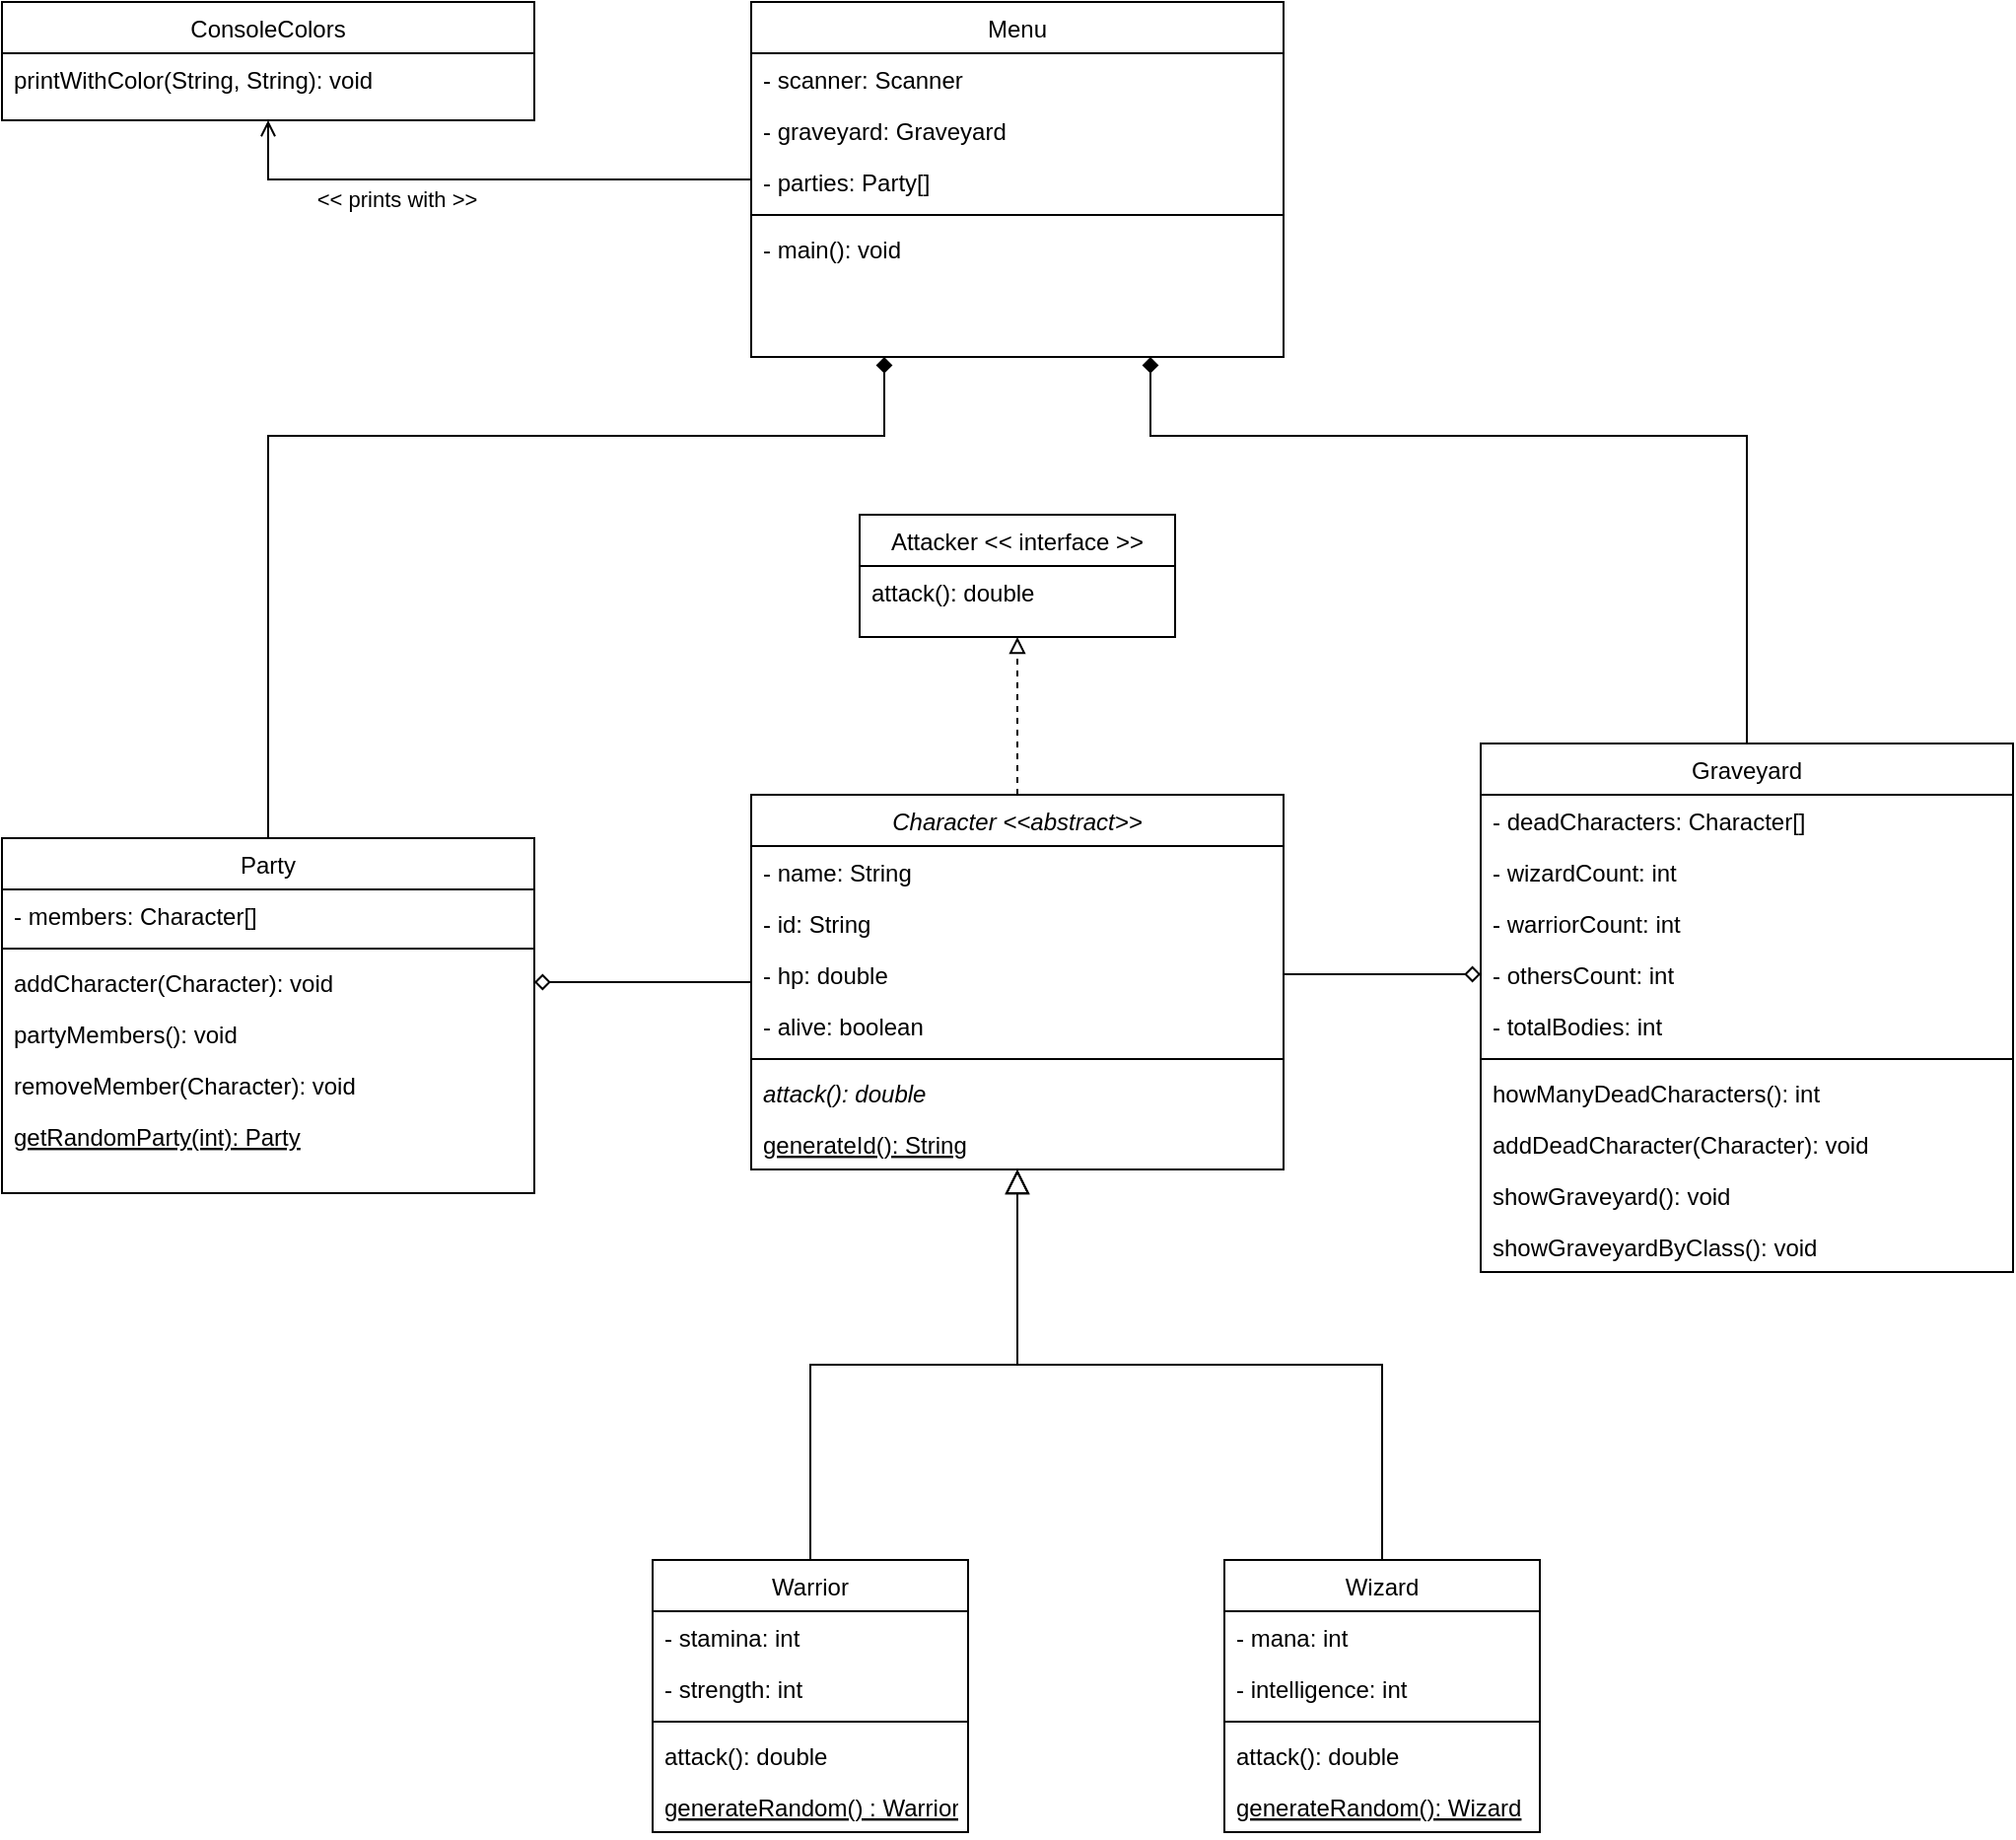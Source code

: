 <mxfile version="20.1.1" type="device"><diagram id="C5RBs43oDa-KdzZeNtuy" name="Page-1"><mxGraphModel dx="2626" dy="2296" grid="1" gridSize="10" guides="1" tooltips="1" connect="1" arrows="1" fold="1" page="1" pageScale="1" pageWidth="827" pageHeight="1169" math="0" shadow="0"><root><mxCell id="WIyWlLk6GJQsqaUBKTNV-0"/><mxCell id="WIyWlLk6GJQsqaUBKTNV-1" parent="WIyWlLk6GJQsqaUBKTNV-0"/><mxCell id="XAnyoY7ImNPg03UlOOOA-19" style="edgeStyle=orthogonalEdgeStyle;rounded=0;orthogonalLoop=1;jettySize=auto;html=1;entryX=0;entryY=0.5;entryDx=0;entryDy=0;endArrow=diamond;endFill=0;exitX=1;exitY=0.5;exitDx=0;exitDy=0;" edge="1" parent="WIyWlLk6GJQsqaUBKTNV-1" source="XAnyoY7ImNPg03UlOOOA-1" target="XAnyoY7ImNPg03UlOOOA-17"><mxGeometry relative="1" as="geometry"><mxPoint x="377" y="195" as="sourcePoint"/><mxPoint x="812" y="90" as="targetPoint"/></mxGeometry></mxCell><mxCell id="XAnyoY7ImNPg03UlOOOA-34" style="edgeStyle=orthogonalEdgeStyle;rounded=0;orthogonalLoop=1;jettySize=auto;html=1;entryX=1;entryY=0.5;entryDx=0;entryDy=0;endArrow=diamond;endFill=0;" edge="1" parent="WIyWlLk6GJQsqaUBKTNV-1" source="zkfFHV4jXpPFQw0GAbJ--0" target="XAnyoY7ImNPg03UlOOOA-31"><mxGeometry relative="1" as="geometry"><mxPoint x="-120" y="175" as="targetPoint"/></mxGeometry></mxCell><mxCell id="XAnyoY7ImNPg03UlOOOA-61" style="edgeStyle=orthogonalEdgeStyle;rounded=0;orthogonalLoop=1;jettySize=auto;html=1;entryX=0.5;entryY=1;entryDx=0;entryDy=0;endArrow=block;endFill=0;dashed=1;" edge="1" parent="WIyWlLk6GJQsqaUBKTNV-1" source="zkfFHV4jXpPFQw0GAbJ--0" target="XAnyoY7ImNPg03UlOOOA-55"><mxGeometry relative="1" as="geometry"/></mxCell><mxCell id="zkfFHV4jXpPFQw0GAbJ--0" value="Character &lt;&lt;abstract&gt;&gt;" style="swimlane;fontStyle=2;align=center;verticalAlign=top;childLayout=stackLayout;horizontal=1;startSize=26;horizontalStack=0;resizeParent=1;resizeLast=0;collapsible=1;marginBottom=0;rounded=0;shadow=0;strokeWidth=1;" parent="WIyWlLk6GJQsqaUBKTNV-1" vertex="1"><mxGeometry x="100" y="102" width="270" height="190" as="geometry"><mxRectangle x="230" y="140" width="160" height="26" as="alternateBounds"/></mxGeometry></mxCell><mxCell id="zkfFHV4jXpPFQw0GAbJ--1" value="- name: String" style="text;align=left;verticalAlign=top;spacingLeft=4;spacingRight=4;overflow=hidden;rotatable=0;points=[[0,0.5],[1,0.5]];portConstraint=eastwest;" parent="zkfFHV4jXpPFQw0GAbJ--0" vertex="1"><mxGeometry y="26" width="270" height="26" as="geometry"/></mxCell><mxCell id="XAnyoY7ImNPg03UlOOOA-0" value="- id: String" style="text;align=left;verticalAlign=top;spacingLeft=4;spacingRight=4;overflow=hidden;rotatable=0;points=[[0,0.5],[1,0.5]];portConstraint=eastwest;" vertex="1" parent="zkfFHV4jXpPFQw0GAbJ--0"><mxGeometry y="52" width="270" height="26" as="geometry"/></mxCell><mxCell id="XAnyoY7ImNPg03UlOOOA-1" value="- hp: double" style="text;align=left;verticalAlign=top;spacingLeft=4;spacingRight=4;overflow=hidden;rotatable=0;points=[[0,0.5],[1,0.5]];portConstraint=eastwest;" vertex="1" parent="zkfFHV4jXpPFQw0GAbJ--0"><mxGeometry y="78" width="270" height="26" as="geometry"/></mxCell><mxCell id="XAnyoY7ImNPg03UlOOOA-2" value="- alive: boolean" style="text;align=left;verticalAlign=top;spacingLeft=4;spacingRight=4;overflow=hidden;rotatable=0;points=[[0,0.5],[1,0.5]];portConstraint=eastwest;" vertex="1" parent="zkfFHV4jXpPFQw0GAbJ--0"><mxGeometry y="104" width="270" height="26" as="geometry"/></mxCell><mxCell id="zkfFHV4jXpPFQw0GAbJ--4" value="" style="line;html=1;strokeWidth=1;align=left;verticalAlign=middle;spacingTop=-1;spacingLeft=3;spacingRight=3;rotatable=0;labelPosition=right;points=[];portConstraint=eastwest;" parent="zkfFHV4jXpPFQw0GAbJ--0" vertex="1"><mxGeometry y="130" width="270" height="8" as="geometry"/></mxCell><mxCell id="zkfFHV4jXpPFQw0GAbJ--5" value="attack(): double" style="text;align=left;verticalAlign=top;spacingLeft=4;spacingRight=4;overflow=hidden;rotatable=0;points=[[0,0.5],[1,0.5]];portConstraint=eastwest;fontStyle=2" parent="zkfFHV4jXpPFQw0GAbJ--0" vertex="1"><mxGeometry y="138" width="270" height="26" as="geometry"/></mxCell><mxCell id="XAnyoY7ImNPg03UlOOOA-5" value="generateId(): String" style="text;align=left;verticalAlign=top;spacingLeft=4;spacingRight=4;overflow=hidden;rotatable=0;points=[[0,0.5],[1,0.5]];portConstraint=eastwest;fontStyle=4" vertex="1" parent="zkfFHV4jXpPFQw0GAbJ--0"><mxGeometry y="164" width="270" height="26" as="geometry"/></mxCell><mxCell id="zkfFHV4jXpPFQw0GAbJ--6" value="Warrior" style="swimlane;fontStyle=0;align=center;verticalAlign=top;childLayout=stackLayout;horizontal=1;startSize=26;horizontalStack=0;resizeParent=1;resizeLast=0;collapsible=1;marginBottom=0;rounded=0;shadow=0;strokeWidth=1;" parent="WIyWlLk6GJQsqaUBKTNV-1" vertex="1"><mxGeometry x="50" y="490" width="160" height="138" as="geometry"><mxRectangle x="130" y="380" width="160" height="26" as="alternateBounds"/></mxGeometry></mxCell><mxCell id="zkfFHV4jXpPFQw0GAbJ--7" value="- stamina: int" style="text;align=left;verticalAlign=top;spacingLeft=4;spacingRight=4;overflow=hidden;rotatable=0;points=[[0,0.5],[1,0.5]];portConstraint=eastwest;" parent="zkfFHV4jXpPFQw0GAbJ--6" vertex="1"><mxGeometry y="26" width="160" height="26" as="geometry"/></mxCell><mxCell id="zkfFHV4jXpPFQw0GAbJ--8" value="- strength: int" style="text;align=left;verticalAlign=top;spacingLeft=4;spacingRight=4;overflow=hidden;rotatable=0;points=[[0,0.5],[1,0.5]];portConstraint=eastwest;rounded=0;shadow=0;html=0;" parent="zkfFHV4jXpPFQw0GAbJ--6" vertex="1"><mxGeometry y="52" width="160" height="26" as="geometry"/></mxCell><mxCell id="zkfFHV4jXpPFQw0GAbJ--9" value="" style="line;html=1;strokeWidth=1;align=left;verticalAlign=middle;spacingTop=-1;spacingLeft=3;spacingRight=3;rotatable=0;labelPosition=right;points=[];portConstraint=eastwest;" parent="zkfFHV4jXpPFQw0GAbJ--6" vertex="1"><mxGeometry y="78" width="160" height="8" as="geometry"/></mxCell><mxCell id="zkfFHV4jXpPFQw0GAbJ--10" value="attack(): double" style="text;align=left;verticalAlign=top;spacingLeft=4;spacingRight=4;overflow=hidden;rotatable=0;points=[[0,0.5],[1,0.5]];portConstraint=eastwest;fontStyle=0" parent="zkfFHV4jXpPFQw0GAbJ--6" vertex="1"><mxGeometry y="86" width="160" height="26" as="geometry"/></mxCell><mxCell id="XAnyoY7ImNPg03UlOOOA-6" value="generateRandom() : Warrior" style="text;align=left;verticalAlign=top;spacingLeft=4;spacingRight=4;overflow=hidden;rotatable=0;points=[[0,0.5],[1,0.5]];portConstraint=eastwest;fontStyle=4" vertex="1" parent="zkfFHV4jXpPFQw0GAbJ--6"><mxGeometry y="112" width="160" height="26" as="geometry"/></mxCell><mxCell id="zkfFHV4jXpPFQw0GAbJ--12" value="" style="endArrow=block;endSize=10;endFill=0;shadow=0;strokeWidth=1;rounded=0;edgeStyle=elbowEdgeStyle;elbow=vertical;" parent="WIyWlLk6GJQsqaUBKTNV-1" source="zkfFHV4jXpPFQw0GAbJ--6" target="zkfFHV4jXpPFQw0GAbJ--0" edge="1"><mxGeometry width="160" relative="1" as="geometry"><mxPoint x="200" y="203" as="sourcePoint"/><mxPoint x="200" y="203" as="targetPoint"/></mxGeometry></mxCell><mxCell id="zkfFHV4jXpPFQw0GAbJ--13" value="Wizard" style="swimlane;fontStyle=0;align=center;verticalAlign=top;childLayout=stackLayout;horizontal=1;startSize=26;horizontalStack=0;resizeParent=1;resizeLast=0;collapsible=1;marginBottom=0;rounded=0;shadow=0;strokeWidth=1;" parent="WIyWlLk6GJQsqaUBKTNV-1" vertex="1"><mxGeometry x="340" y="490" width="160" height="138" as="geometry"><mxRectangle x="340" y="380" width="170" height="26" as="alternateBounds"/></mxGeometry></mxCell><mxCell id="zkfFHV4jXpPFQw0GAbJ--14" value="- mana: int" style="text;align=left;verticalAlign=top;spacingLeft=4;spacingRight=4;overflow=hidden;rotatable=0;points=[[0,0.5],[1,0.5]];portConstraint=eastwest;" parent="zkfFHV4jXpPFQw0GAbJ--13" vertex="1"><mxGeometry y="26" width="160" height="26" as="geometry"/></mxCell><mxCell id="XAnyoY7ImNPg03UlOOOA-7" value="- intelligence: int" style="text;align=left;verticalAlign=top;spacingLeft=4;spacingRight=4;overflow=hidden;rotatable=0;points=[[0,0.5],[1,0.5]];portConstraint=eastwest;" vertex="1" parent="zkfFHV4jXpPFQw0GAbJ--13"><mxGeometry y="52" width="160" height="26" as="geometry"/></mxCell><mxCell id="zkfFHV4jXpPFQw0GAbJ--15" value="" style="line;html=1;strokeWidth=1;align=left;verticalAlign=middle;spacingTop=-1;spacingLeft=3;spacingRight=3;rotatable=0;labelPosition=right;points=[];portConstraint=eastwest;" parent="zkfFHV4jXpPFQw0GAbJ--13" vertex="1"><mxGeometry y="78" width="160" height="8" as="geometry"/></mxCell><mxCell id="XAnyoY7ImNPg03UlOOOA-8" value="attack(): double" style="text;align=left;verticalAlign=top;spacingLeft=4;spacingRight=4;overflow=hidden;rotatable=0;points=[[0,0.5],[1,0.5]];portConstraint=eastwest;" vertex="1" parent="zkfFHV4jXpPFQw0GAbJ--13"><mxGeometry y="86" width="160" height="26" as="geometry"/></mxCell><mxCell id="XAnyoY7ImNPg03UlOOOA-9" value="generateRandom(): Wizard" style="text;align=left;verticalAlign=top;spacingLeft=4;spacingRight=4;overflow=hidden;rotatable=0;points=[[0,0.5],[1,0.5]];portConstraint=eastwest;fontStyle=4" vertex="1" parent="zkfFHV4jXpPFQw0GAbJ--13"><mxGeometry y="112" width="160" height="26" as="geometry"/></mxCell><mxCell id="zkfFHV4jXpPFQw0GAbJ--16" value="" style="endArrow=block;endSize=10;endFill=0;shadow=0;strokeWidth=1;rounded=0;edgeStyle=elbowEdgeStyle;elbow=vertical;" parent="WIyWlLk6GJQsqaUBKTNV-1" source="zkfFHV4jXpPFQw0GAbJ--13" target="zkfFHV4jXpPFQw0GAbJ--0" edge="1"><mxGeometry width="160" relative="1" as="geometry"><mxPoint x="210" y="373" as="sourcePoint"/><mxPoint x="310" y="271" as="targetPoint"/></mxGeometry></mxCell><mxCell id="XAnyoY7ImNPg03UlOOOA-46" style="edgeStyle=orthogonalEdgeStyle;rounded=0;orthogonalLoop=1;jettySize=auto;html=1;entryX=0.75;entryY=1;entryDx=0;entryDy=0;endArrow=diamond;endFill=1;exitX=0.5;exitY=0;exitDx=0;exitDy=0;" edge="1" parent="WIyWlLk6GJQsqaUBKTNV-1" source="XAnyoY7ImNPg03UlOOOA-10" target="XAnyoY7ImNPg03UlOOOA-36"><mxGeometry relative="1" as="geometry"><Array as="points"><mxPoint x="605" y="-80"/><mxPoint x="303" y="-80"/></Array></mxGeometry></mxCell><mxCell id="XAnyoY7ImNPg03UlOOOA-10" value="Graveyard" style="swimlane;fontStyle=0;align=center;verticalAlign=top;childLayout=stackLayout;horizontal=1;startSize=26;horizontalStack=0;resizeParent=1;resizeLast=0;collapsible=1;marginBottom=0;rounded=0;shadow=0;strokeWidth=1;" vertex="1" parent="WIyWlLk6GJQsqaUBKTNV-1"><mxGeometry x="470" y="76" width="270" height="268" as="geometry"><mxRectangle x="340" y="380" width="170" height="26" as="alternateBounds"/></mxGeometry></mxCell><mxCell id="XAnyoY7ImNPg03UlOOOA-11" value="- deadCharacters: Character[]" style="text;align=left;verticalAlign=top;spacingLeft=4;spacingRight=4;overflow=hidden;rotatable=0;points=[[0,0.5],[1,0.5]];portConstraint=eastwest;" vertex="1" parent="XAnyoY7ImNPg03UlOOOA-10"><mxGeometry y="26" width="270" height="26" as="geometry"/></mxCell><mxCell id="XAnyoY7ImNPg03UlOOOA-12" value="- wizardCount: int" style="text;align=left;verticalAlign=top;spacingLeft=4;spacingRight=4;overflow=hidden;rotatable=0;points=[[0,0.5],[1,0.5]];portConstraint=eastwest;" vertex="1" parent="XAnyoY7ImNPg03UlOOOA-10"><mxGeometry y="52" width="270" height="26" as="geometry"/></mxCell><mxCell id="XAnyoY7ImNPg03UlOOOA-16" value="- warriorCount: int" style="text;align=left;verticalAlign=top;spacingLeft=4;spacingRight=4;overflow=hidden;rotatable=0;points=[[0,0.5],[1,0.5]];portConstraint=eastwest;" vertex="1" parent="XAnyoY7ImNPg03UlOOOA-10"><mxGeometry y="78" width="270" height="26" as="geometry"/></mxCell><mxCell id="XAnyoY7ImNPg03UlOOOA-17" value="- othersCount: int" style="text;align=left;verticalAlign=top;spacingLeft=4;spacingRight=4;overflow=hidden;rotatable=0;points=[[0,0.5],[1,0.5]];portConstraint=eastwest;" vertex="1" parent="XAnyoY7ImNPg03UlOOOA-10"><mxGeometry y="104" width="270" height="26" as="geometry"/></mxCell><mxCell id="XAnyoY7ImNPg03UlOOOA-18" value="- totalBodies: int" style="text;align=left;verticalAlign=top;spacingLeft=4;spacingRight=4;overflow=hidden;rotatable=0;points=[[0,0.5],[1,0.5]];portConstraint=eastwest;" vertex="1" parent="XAnyoY7ImNPg03UlOOOA-10"><mxGeometry y="130" width="270" height="26" as="geometry"/></mxCell><mxCell id="XAnyoY7ImNPg03UlOOOA-13" value="" style="line;html=1;strokeWidth=1;align=left;verticalAlign=middle;spacingTop=-1;spacingLeft=3;spacingRight=3;rotatable=0;labelPosition=right;points=[];portConstraint=eastwest;" vertex="1" parent="XAnyoY7ImNPg03UlOOOA-10"><mxGeometry y="156" width="270" height="8" as="geometry"/></mxCell><mxCell id="XAnyoY7ImNPg03UlOOOA-14" value="howManyDeadCharacters(): int" style="text;align=left;verticalAlign=top;spacingLeft=4;spacingRight=4;overflow=hidden;rotatable=0;points=[[0,0.5],[1,0.5]];portConstraint=eastwest;" vertex="1" parent="XAnyoY7ImNPg03UlOOOA-10"><mxGeometry y="164" width="270" height="26" as="geometry"/></mxCell><mxCell id="XAnyoY7ImNPg03UlOOOA-20" value="addDeadCharacter(Character): void" style="text;align=left;verticalAlign=top;spacingLeft=4;spacingRight=4;overflow=hidden;rotatable=0;points=[[0,0.5],[1,0.5]];portConstraint=eastwest;" vertex="1" parent="XAnyoY7ImNPg03UlOOOA-10"><mxGeometry y="190" width="270" height="26" as="geometry"/></mxCell><mxCell id="XAnyoY7ImNPg03UlOOOA-21" value="showGraveyard(): void" style="text;align=left;verticalAlign=top;spacingLeft=4;spacingRight=4;overflow=hidden;rotatable=0;points=[[0,0.5],[1,0.5]];portConstraint=eastwest;" vertex="1" parent="XAnyoY7ImNPg03UlOOOA-10"><mxGeometry y="216" width="270" height="26" as="geometry"/></mxCell><mxCell id="XAnyoY7ImNPg03UlOOOA-22" value="showGraveyardByClass(): void" style="text;align=left;verticalAlign=top;spacingLeft=4;spacingRight=4;overflow=hidden;rotatable=0;points=[[0,0.5],[1,0.5]];portConstraint=eastwest;" vertex="1" parent="XAnyoY7ImNPg03UlOOOA-10"><mxGeometry y="242" width="270" height="26" as="geometry"/></mxCell><mxCell id="XAnyoY7ImNPg03UlOOOA-45" style="edgeStyle=orthogonalEdgeStyle;rounded=0;orthogonalLoop=1;jettySize=auto;html=1;entryX=0.25;entryY=1;entryDx=0;entryDy=0;endArrow=diamond;endFill=1;exitX=0.5;exitY=0;exitDx=0;exitDy=0;" edge="1" parent="WIyWlLk6GJQsqaUBKTNV-1" source="XAnyoY7ImNPg03UlOOOA-23" target="XAnyoY7ImNPg03UlOOOA-36"><mxGeometry relative="1" as="geometry"><Array as="points"><mxPoint x="-145" y="-80"/><mxPoint x="168" y="-80"/></Array></mxGeometry></mxCell><mxCell id="XAnyoY7ImNPg03UlOOOA-23" value="Party" style="swimlane;fontStyle=0;align=center;verticalAlign=top;childLayout=stackLayout;horizontal=1;startSize=26;horizontalStack=0;resizeParent=1;resizeLast=0;collapsible=1;marginBottom=0;rounded=0;shadow=0;strokeWidth=1;" vertex="1" parent="WIyWlLk6GJQsqaUBKTNV-1"><mxGeometry x="-280" y="124" width="270" height="180" as="geometry"><mxRectangle x="340" y="380" width="170" height="26" as="alternateBounds"/></mxGeometry></mxCell><mxCell id="XAnyoY7ImNPg03UlOOOA-24" value="- members: Character[]" style="text;align=left;verticalAlign=top;spacingLeft=4;spacingRight=4;overflow=hidden;rotatable=0;points=[[0,0.5],[1,0.5]];portConstraint=eastwest;" vertex="1" parent="XAnyoY7ImNPg03UlOOOA-23"><mxGeometry y="26" width="270" height="26" as="geometry"/></mxCell><mxCell id="XAnyoY7ImNPg03UlOOOA-29" value="" style="line;html=1;strokeWidth=1;align=left;verticalAlign=middle;spacingTop=-1;spacingLeft=3;spacingRight=3;rotatable=0;labelPosition=right;points=[];portConstraint=eastwest;" vertex="1" parent="XAnyoY7ImNPg03UlOOOA-23"><mxGeometry y="52" width="270" height="8" as="geometry"/></mxCell><mxCell id="XAnyoY7ImNPg03UlOOOA-31" value="addCharacter(Character): void" style="text;align=left;verticalAlign=top;spacingLeft=4;spacingRight=4;overflow=hidden;rotatable=0;points=[[0,0.5],[1,0.5]];portConstraint=eastwest;" vertex="1" parent="XAnyoY7ImNPg03UlOOOA-23"><mxGeometry y="60" width="270" height="26" as="geometry"/></mxCell><mxCell id="XAnyoY7ImNPg03UlOOOA-32" value="partyMembers(): void" style="text;align=left;verticalAlign=top;spacingLeft=4;spacingRight=4;overflow=hidden;rotatable=0;points=[[0,0.5],[1,0.5]];portConstraint=eastwest;" vertex="1" parent="XAnyoY7ImNPg03UlOOOA-23"><mxGeometry y="86" width="270" height="26" as="geometry"/></mxCell><mxCell id="XAnyoY7ImNPg03UlOOOA-35" value="removeMember(Character): void" style="text;align=left;verticalAlign=top;spacingLeft=4;spacingRight=4;overflow=hidden;rotatable=0;points=[[0,0.5],[1,0.5]];portConstraint=eastwest;" vertex="1" parent="XAnyoY7ImNPg03UlOOOA-23"><mxGeometry y="112" width="270" height="26" as="geometry"/></mxCell><mxCell id="XAnyoY7ImNPg03UlOOOA-33" value="getRandomParty(int): Party" style="text;align=left;verticalAlign=top;spacingLeft=4;spacingRight=4;overflow=hidden;rotatable=0;points=[[0,0.5],[1,0.5]];portConstraint=eastwest;fontStyle=4" vertex="1" parent="XAnyoY7ImNPg03UlOOOA-23"><mxGeometry y="138" width="270" height="26" as="geometry"/></mxCell><mxCell id="XAnyoY7ImNPg03UlOOOA-53" style="edgeStyle=orthogonalEdgeStyle;rounded=0;orthogonalLoop=1;jettySize=auto;html=1;entryX=0.5;entryY=1;entryDx=0;entryDy=0;endArrow=open;endFill=0;" edge="1" parent="WIyWlLk6GJQsqaUBKTNV-1" source="XAnyoY7ImNPg03UlOOOA-36" target="XAnyoY7ImNPg03UlOOOA-47"><mxGeometry relative="1" as="geometry"/></mxCell><mxCell id="XAnyoY7ImNPg03UlOOOA-54" value="&amp;lt;&amp;lt; prints with &amp;gt;&amp;gt;" style="edgeLabel;html=1;align=center;verticalAlign=middle;resizable=0;points=[];" vertex="1" connectable="0" parent="XAnyoY7ImNPg03UlOOOA-53"><mxGeometry x="0.337" y="-1" relative="1" as="geometry"><mxPoint x="4" y="11" as="offset"/></mxGeometry></mxCell><mxCell id="XAnyoY7ImNPg03UlOOOA-36" value="Menu" style="swimlane;fontStyle=0;align=center;verticalAlign=top;childLayout=stackLayout;horizontal=1;startSize=26;horizontalStack=0;resizeParent=1;resizeLast=0;collapsible=1;marginBottom=0;rounded=0;shadow=0;strokeWidth=1;" vertex="1" parent="WIyWlLk6GJQsqaUBKTNV-1"><mxGeometry x="100" y="-300" width="270" height="180" as="geometry"><mxRectangle x="340" y="380" width="170" height="26" as="alternateBounds"/></mxGeometry></mxCell><mxCell id="XAnyoY7ImNPg03UlOOOA-37" value="- scanner: Scanner" style="text;align=left;verticalAlign=top;spacingLeft=4;spacingRight=4;overflow=hidden;rotatable=0;points=[[0,0.5],[1,0.5]];portConstraint=eastwest;" vertex="1" parent="XAnyoY7ImNPg03UlOOOA-36"><mxGeometry y="26" width="270" height="26" as="geometry"/></mxCell><mxCell id="XAnyoY7ImNPg03UlOOOA-44" value="- graveyard: Graveyard" style="text;align=left;verticalAlign=top;spacingLeft=4;spacingRight=4;overflow=hidden;rotatable=0;points=[[0,0.5],[1,0.5]];portConstraint=eastwest;" vertex="1" parent="XAnyoY7ImNPg03UlOOOA-36"><mxGeometry y="52" width="270" height="26" as="geometry"/></mxCell><mxCell id="XAnyoY7ImNPg03UlOOOA-43" value="- parties: Party[]" style="text;align=left;verticalAlign=top;spacingLeft=4;spacingRight=4;overflow=hidden;rotatable=0;points=[[0,0.5],[1,0.5]];portConstraint=eastwest;" vertex="1" parent="XAnyoY7ImNPg03UlOOOA-36"><mxGeometry y="78" width="270" height="26" as="geometry"/></mxCell><mxCell id="XAnyoY7ImNPg03UlOOOA-38" value="" style="line;html=1;strokeWidth=1;align=left;verticalAlign=middle;spacingTop=-1;spacingLeft=3;spacingRight=3;rotatable=0;labelPosition=right;points=[];portConstraint=eastwest;" vertex="1" parent="XAnyoY7ImNPg03UlOOOA-36"><mxGeometry y="104" width="270" height="8" as="geometry"/></mxCell><mxCell id="XAnyoY7ImNPg03UlOOOA-39" value="- main(): void" style="text;align=left;verticalAlign=top;spacingLeft=4;spacingRight=4;overflow=hidden;rotatable=0;points=[[0,0.5],[1,0.5]];portConstraint=eastwest;" vertex="1" parent="XAnyoY7ImNPg03UlOOOA-36"><mxGeometry y="112" width="270" height="26" as="geometry"/></mxCell><mxCell id="XAnyoY7ImNPg03UlOOOA-47" value="ConsoleColors" style="swimlane;fontStyle=0;align=center;verticalAlign=top;childLayout=stackLayout;horizontal=1;startSize=26;horizontalStack=0;resizeParent=1;resizeLast=0;collapsible=1;marginBottom=0;rounded=0;shadow=0;strokeWidth=1;" vertex="1" parent="WIyWlLk6GJQsqaUBKTNV-1"><mxGeometry x="-280" y="-300" width="270" height="60" as="geometry"><mxRectangle x="340" y="380" width="170" height="26" as="alternateBounds"/></mxGeometry></mxCell><mxCell id="XAnyoY7ImNPg03UlOOOA-52" value="printWithColor(String, String): void" style="text;align=left;verticalAlign=top;spacingLeft=4;spacingRight=4;overflow=hidden;rotatable=0;points=[[0,0.5],[1,0.5]];portConstraint=eastwest;" vertex="1" parent="XAnyoY7ImNPg03UlOOOA-47"><mxGeometry y="26" width="270" height="26" as="geometry"/></mxCell><mxCell id="XAnyoY7ImNPg03UlOOOA-55" value="Attacker &lt;&lt; interface &gt;&gt;" style="swimlane;fontStyle=0;align=center;verticalAlign=top;childLayout=stackLayout;horizontal=1;startSize=26;horizontalStack=0;resizeParent=1;resizeLast=0;collapsible=1;marginBottom=0;rounded=0;shadow=0;strokeWidth=1;" vertex="1" parent="WIyWlLk6GJQsqaUBKTNV-1"><mxGeometry x="155" y="-40" width="160" height="62" as="geometry"><mxRectangle x="130" y="380" width="160" height="26" as="alternateBounds"/></mxGeometry></mxCell><mxCell id="XAnyoY7ImNPg03UlOOOA-59" value="attack(): double" style="text;align=left;verticalAlign=top;spacingLeft=4;spacingRight=4;overflow=hidden;rotatable=0;points=[[0,0.5],[1,0.5]];portConstraint=eastwest;fontStyle=0" vertex="1" parent="XAnyoY7ImNPg03UlOOOA-55"><mxGeometry y="26" width="160" height="26" as="geometry"/></mxCell></root></mxGraphModel></diagram></mxfile>